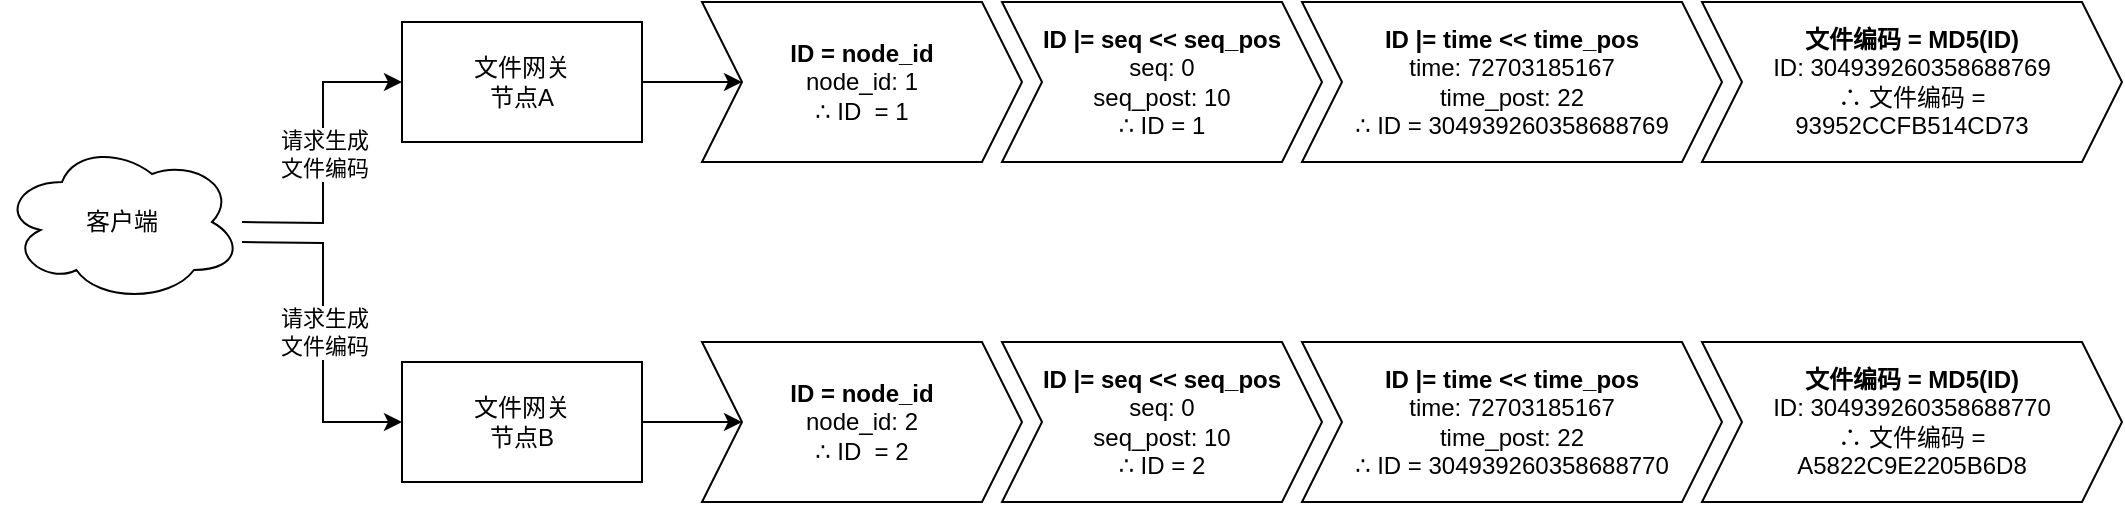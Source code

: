 <mxfile version="12.5.5" type="github"><diagram id="yeIGxWWopLJAwAcPWZ-9" name="Page-1"><mxGraphModel dx="2249" dy="769" grid="1" gridSize="10" guides="1" tooltips="1" connect="1" arrows="1" fold="1" page="1" pageScale="1" pageWidth="827" pageHeight="1169" math="0" shadow="0"><root><mxCell id="0"/><mxCell id="1" parent="0"/><mxCell id="SNkYskhrIKfuaIZmSO5F-9" style="edgeStyle=orthogonalEdgeStyle;rounded=0;orthogonalLoop=1;jettySize=auto;html=1;" edge="1" parent="1" source="SNkYskhrIKfuaIZmSO5F-1" target="SNkYskhrIKfuaIZmSO5F-7"><mxGeometry relative="1" as="geometry"/></mxCell><mxCell id="SNkYskhrIKfuaIZmSO5F-1" value="&lt;div&gt;文件网关&lt;/div&gt;&lt;div&gt;节点A&lt;/div&gt;" style="rounded=0;whiteSpace=wrap;html=1;" vertex="1" parent="1"><mxGeometry x="-20" y="110" width="120" height="60" as="geometry"/></mxCell><mxCell id="SNkYskhrIKfuaIZmSO5F-17" style="edgeStyle=orthogonalEdgeStyle;rounded=0;orthogonalLoop=1;jettySize=auto;html=1;entryX=0;entryY=0.5;entryDx=0;entryDy=0;" edge="1" parent="1" source="SNkYskhrIKfuaIZmSO5F-2" target="SNkYskhrIKfuaIZmSO5F-14"><mxGeometry relative="1" as="geometry"/></mxCell><mxCell id="SNkYskhrIKfuaIZmSO5F-2" value="&lt;div&gt;文件网关&lt;/div&gt;&lt;div&gt;节点B&lt;/div&gt;" style="rounded=0;whiteSpace=wrap;html=1;" vertex="1" parent="1"><mxGeometry x="-20" y="280" width="120" height="60" as="geometry"/></mxCell><mxCell id="SNkYskhrIKfuaIZmSO5F-4" value="&lt;div&gt;请求生成&lt;/div&gt;&lt;div&gt;文件编码&lt;/div&gt;" style="edgeStyle=orthogonalEdgeStyle;rounded=0;orthogonalLoop=1;jettySize=auto;html=1;exitX=1;exitY=0.333;exitDx=0;exitDy=0;exitPerimeter=0;entryX=0;entryY=0.5;entryDx=0;entryDy=0;" edge="1" parent="1" target="SNkYskhrIKfuaIZmSO5F-1"><mxGeometry relative="1" as="geometry"><mxPoint x="-100" y="210" as="sourcePoint"/></mxGeometry></mxCell><mxCell id="SNkYskhrIKfuaIZmSO5F-5" value="&lt;div&gt;请求生成&lt;/div&gt;&lt;div&gt;文件编码&lt;/div&gt;" style="edgeStyle=orthogonalEdgeStyle;rounded=0;orthogonalLoop=1;jettySize=auto;html=1;entryX=0;entryY=0.5;entryDx=0;entryDy=0;" edge="1" parent="1" target="SNkYskhrIKfuaIZmSO5F-2"><mxGeometry relative="1" as="geometry"><mxPoint x="-100" y="220" as="sourcePoint"/></mxGeometry></mxCell><mxCell id="SNkYskhrIKfuaIZmSO5F-6" value="客户端" style="ellipse;shape=cloud;whiteSpace=wrap;html=1;" vertex="1" parent="1"><mxGeometry x="-220" y="170" width="120" height="80" as="geometry"/></mxCell><mxCell id="SNkYskhrIKfuaIZmSO5F-7" value="&lt;div&gt;&lt;b&gt;ID = node_id&lt;/b&gt;&lt;/div&gt;&lt;div&gt;node_id: 1&lt;/div&gt;&lt;div&gt;∴ ID&amp;nbsp; = 1&lt;/div&gt;" style="shape=step;perimeter=stepPerimeter;whiteSpace=wrap;html=1;fixedSize=1;" vertex="1" parent="1"><mxGeometry x="130" y="100" width="160" height="80" as="geometry"/></mxCell><mxCell id="SNkYskhrIKfuaIZmSO5F-12" value="&lt;div&gt;&lt;b&gt;ID |= seq &amp;lt;&amp;lt; seq_pos&lt;/b&gt;&lt;/div&gt;&lt;div&gt;seq: 0&lt;/div&gt;&lt;div&gt;seq_post: 10&lt;b&gt;&lt;br&gt;&lt;/b&gt;&lt;/div&gt;&lt;div&gt;∴ ID = 1&lt;b&gt;&lt;br&gt;&lt;/b&gt;&lt;/div&gt;" style="shape=step;perimeter=stepPerimeter;whiteSpace=wrap;html=1;fixedSize=1;" vertex="1" parent="1"><mxGeometry x="280" y="100" width="160" height="80" as="geometry"/></mxCell><mxCell id="SNkYskhrIKfuaIZmSO5F-13" value="&lt;div&gt;&lt;b&gt;ID |= time &amp;lt;&amp;lt; time_pos&lt;/b&gt;&lt;/div&gt;&lt;div&gt;time: 72703185167&lt;/div&gt;&lt;div&gt;time_post: 22&lt;b&gt;&lt;br&gt;&lt;/b&gt;&lt;/div&gt;&lt;div&gt;∴ ID = 304939260358688769&lt;b&gt;&lt;br&gt;&lt;/b&gt;&lt;/div&gt;" style="shape=step;perimeter=stepPerimeter;whiteSpace=wrap;html=1;fixedSize=1;" vertex="1" parent="1"><mxGeometry x="430" y="100" width="210" height="80" as="geometry"/></mxCell><mxCell id="SNkYskhrIKfuaIZmSO5F-14" value="&lt;div&gt;&lt;b&gt;ID = node_id&lt;/b&gt;&lt;/div&gt;&lt;div&gt;node_id: 2&lt;br&gt;&lt;/div&gt;&lt;div&gt;∴ ID&amp;nbsp; = 2&lt;br&gt;&lt;/div&gt;" style="shape=step;perimeter=stepPerimeter;whiteSpace=wrap;html=1;fixedSize=1;" vertex="1" parent="1"><mxGeometry x="130" y="270" width="160" height="80" as="geometry"/></mxCell><mxCell id="SNkYskhrIKfuaIZmSO5F-15" value="&lt;div&gt;&lt;b&gt;ID |= time &amp;lt;&amp;lt; time_pos&lt;/b&gt;&lt;/div&gt;&lt;div&gt;time: 72703185167&lt;/div&gt;&lt;div&gt;time_post: 22&lt;br&gt;&lt;/div&gt;&lt;div&gt;∴ ID = 304939260358688770&lt;b&gt;&lt;br&gt;&lt;/b&gt;&lt;/div&gt;" style="shape=step;perimeter=stepPerimeter;whiteSpace=wrap;html=1;fixedSize=1;" vertex="1" parent="1"><mxGeometry x="430" y="270" width="210" height="80" as="geometry"/></mxCell><mxCell id="SNkYskhrIKfuaIZmSO5F-16" value="&lt;div&gt;&lt;b&gt;ID |= seq &amp;lt;&amp;lt; seq_pos&lt;/b&gt;&lt;/div&gt;&lt;div&gt;seq: 0&lt;/div&gt;&lt;div&gt;seq_post: 10&lt;b&gt;&lt;br&gt;&lt;/b&gt;&lt;/div&gt;&lt;div&gt;∴ ID = 2&lt;b&gt;&lt;br&gt;&lt;/b&gt;&lt;/div&gt;" style="shape=step;perimeter=stepPerimeter;whiteSpace=wrap;html=1;fixedSize=1;" vertex="1" parent="1"><mxGeometry x="280" y="270" width="160" height="80" as="geometry"/></mxCell><mxCell id="SNkYskhrIKfuaIZmSO5F-18" value="&lt;div&gt;&lt;b&gt;文件编码 = MD5(ID)&lt;/b&gt;&lt;/div&gt;&lt;div&gt;ID: 304939260358688769&lt;br&gt;&lt;/div&gt;&lt;div&gt;∴ 文件编码 = &lt;br&gt;93952CCFB514CD73&lt;/div&gt;" style="shape=step;perimeter=stepPerimeter;whiteSpace=wrap;html=1;fixedSize=1;" vertex="1" parent="1"><mxGeometry x="630" y="100" width="210" height="80" as="geometry"/></mxCell><mxCell id="SNkYskhrIKfuaIZmSO5F-19" value="&lt;div&gt;&lt;b&gt;文件编码 = MD5(ID)&lt;/b&gt;&lt;/div&gt;&lt;div&gt;ID: 304939260358688770&lt;b&gt;&lt;br&gt;&lt;/b&gt;&lt;/div&gt;&lt;div&gt;∴ 文件编码 = &lt;br&gt;A5822C9E2205B6D8&lt;/div&gt;" style="shape=step;perimeter=stepPerimeter;whiteSpace=wrap;html=1;fixedSize=1;" vertex="1" parent="1"><mxGeometry x="630" y="270" width="210" height="80" as="geometry"/></mxCell></root></mxGraphModel></diagram></mxfile>